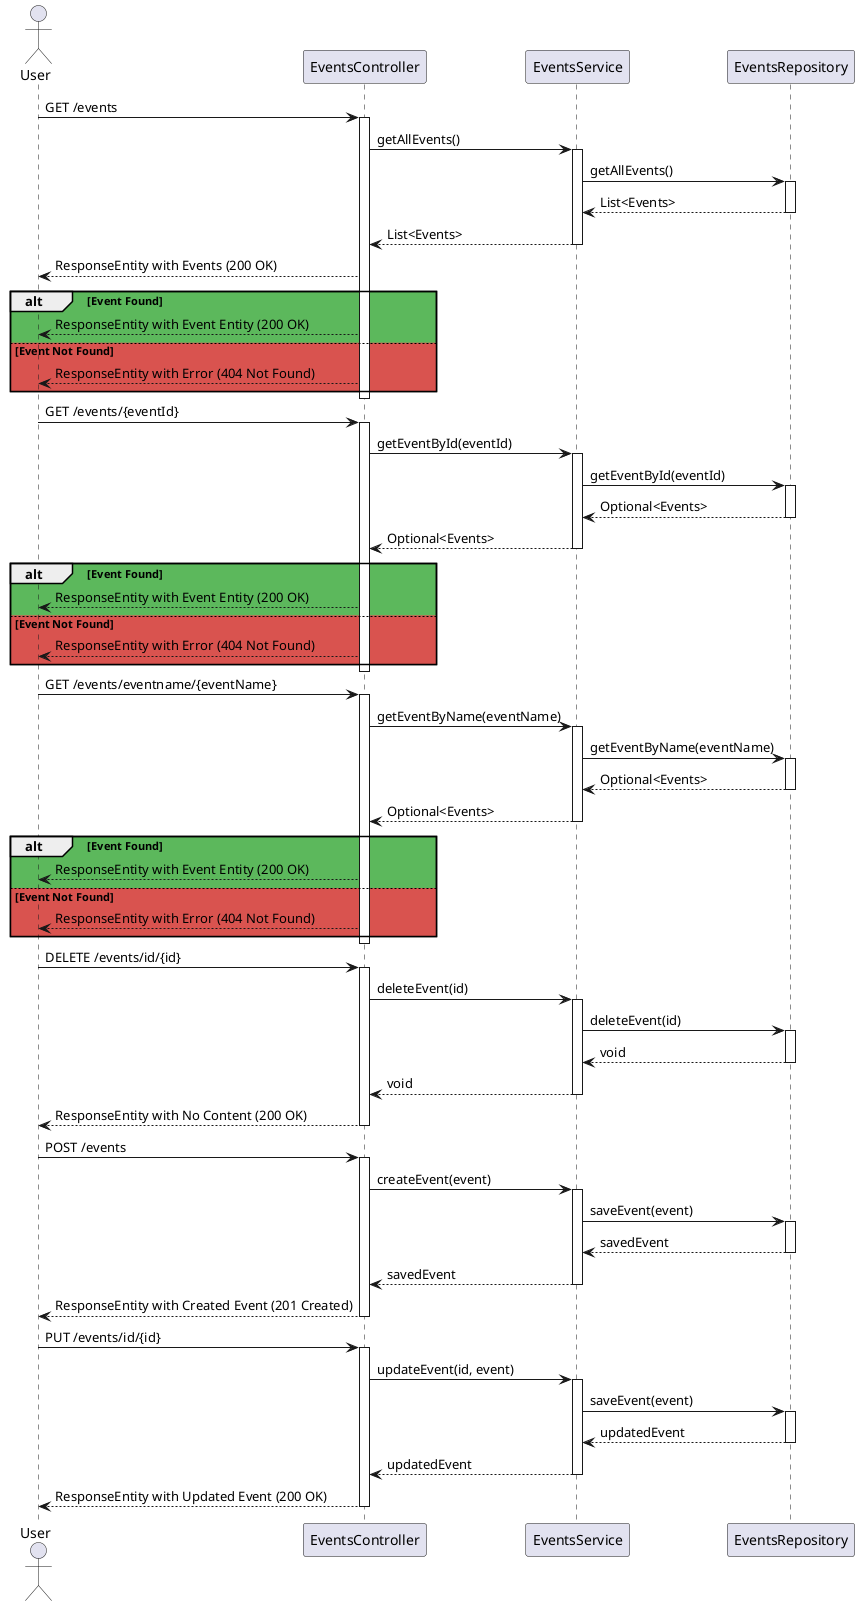 @startuml
!define SUCCESS #5cb85c
!define ERROR #d9534f
!define REQUEST #337ab7

actor User
participant "EventsController" as Controller
participant "EventsService" as Service
participant "EventsRepository" as Repository

User -> Controller: GET /events
activate Controller
Controller -> Service: getAllEvents()
activate Service
Service -> Repository: getAllEvents()
activate Repository
Repository --> Service: List<Events>
deactivate Repository
Service --> Controller: List<Events>
deactivate Service
Controller --> User: ResponseEntity with Events (200 OK)
alt SUCCESS Event Found
    Controller --> User: ResponseEntity with Event Entity (200 OK)
else ERROR Event Not Found
    Controller --> User: ResponseEntity with Error (404 Not Found)
end
deactivate Controller

User -> Controller: GET /events/{eventId}
activate Controller
Controller -> Service: getEventById(eventId)
activate Service
Service -> Repository: getEventById(eventId)
activate Repository
Repository --> Service: Optional<Events>
deactivate Repository
Service --> Controller: Optional<Events>
deactivate Service
alt SUCCESS Event Found
    Controller --> User: ResponseEntity with Event Entity (200 OK)
else ERROR Event Not Found
    Controller --> User: ResponseEntity with Error (404 Not Found)
end
deactivate Controller


User -> Controller: GET /events/eventname/{eventName}
activate Controller
Controller -> Service: getEventByName(eventName)
activate Service
Service -> Repository: getEventByName(eventName)
activate Repository
Repository --> Service: Optional<Events>
deactivate Repository
Service --> Controller: Optional<Events>
deactivate Service
alt SUCCESS Event Found
    Controller --> User: ResponseEntity with Event Entity (200 OK)
else ERROR Event Not Found
    Controller --> User: ResponseEntity with Error (404 Not Found)
end
deactivate Controller


User -> Controller: DELETE /events/id/{id}
activate Controller
Controller -> Service: deleteEvent(id)
activate Service
Service -> Repository: deleteEvent(id)
activate Repository
Repository --> Service: void
deactivate Repository
Service --> Controller: void
deactivate Service
Controller --> User: ResponseEntity with No Content (200 OK)
deactivate Controller

User -> Controller: POST /events
activate Controller
Controller -> Service: createEvent(event)
activate Service
Service -> Repository: saveEvent(event)
activate Repository
Repository --> Service: savedEvent
deactivate Repository
Service --> Controller: savedEvent
deactivate Service
Controller --> User: ResponseEntity with Created Event (201 Created)
deactivate Controller

User -> Controller: PUT /events/id/{id}
activate Controller
Controller -> Service: updateEvent(id, event)
activate Service
Service -> Repository: saveEvent(event)
activate Repository
Repository --> Service: updatedEvent
deactivate Repository
Service --> Controller: updatedEvent
deactivate Service
Controller --> User: ResponseEntity with Updated Event (200 OK)
deactivate Controller
@enduml